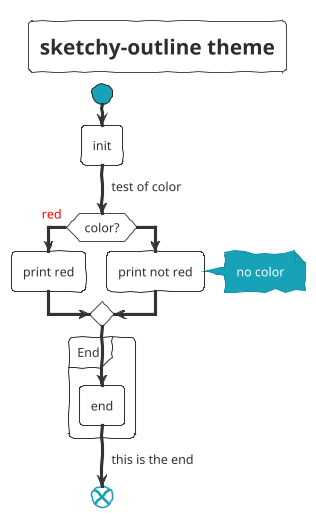 ' Do not edit
' Theme Gallery
' autogenerated by script
'
@startuml
!theme sketchy-outline
title sketchy-outline theme
start
:init;
-> test of color;
if (color?) is (<color:red>red) then
  :print red;
else 
  :print not red;
  note right: no color
endif
partition End {
  :end;
}
-> this is the end;
end
@enduml
